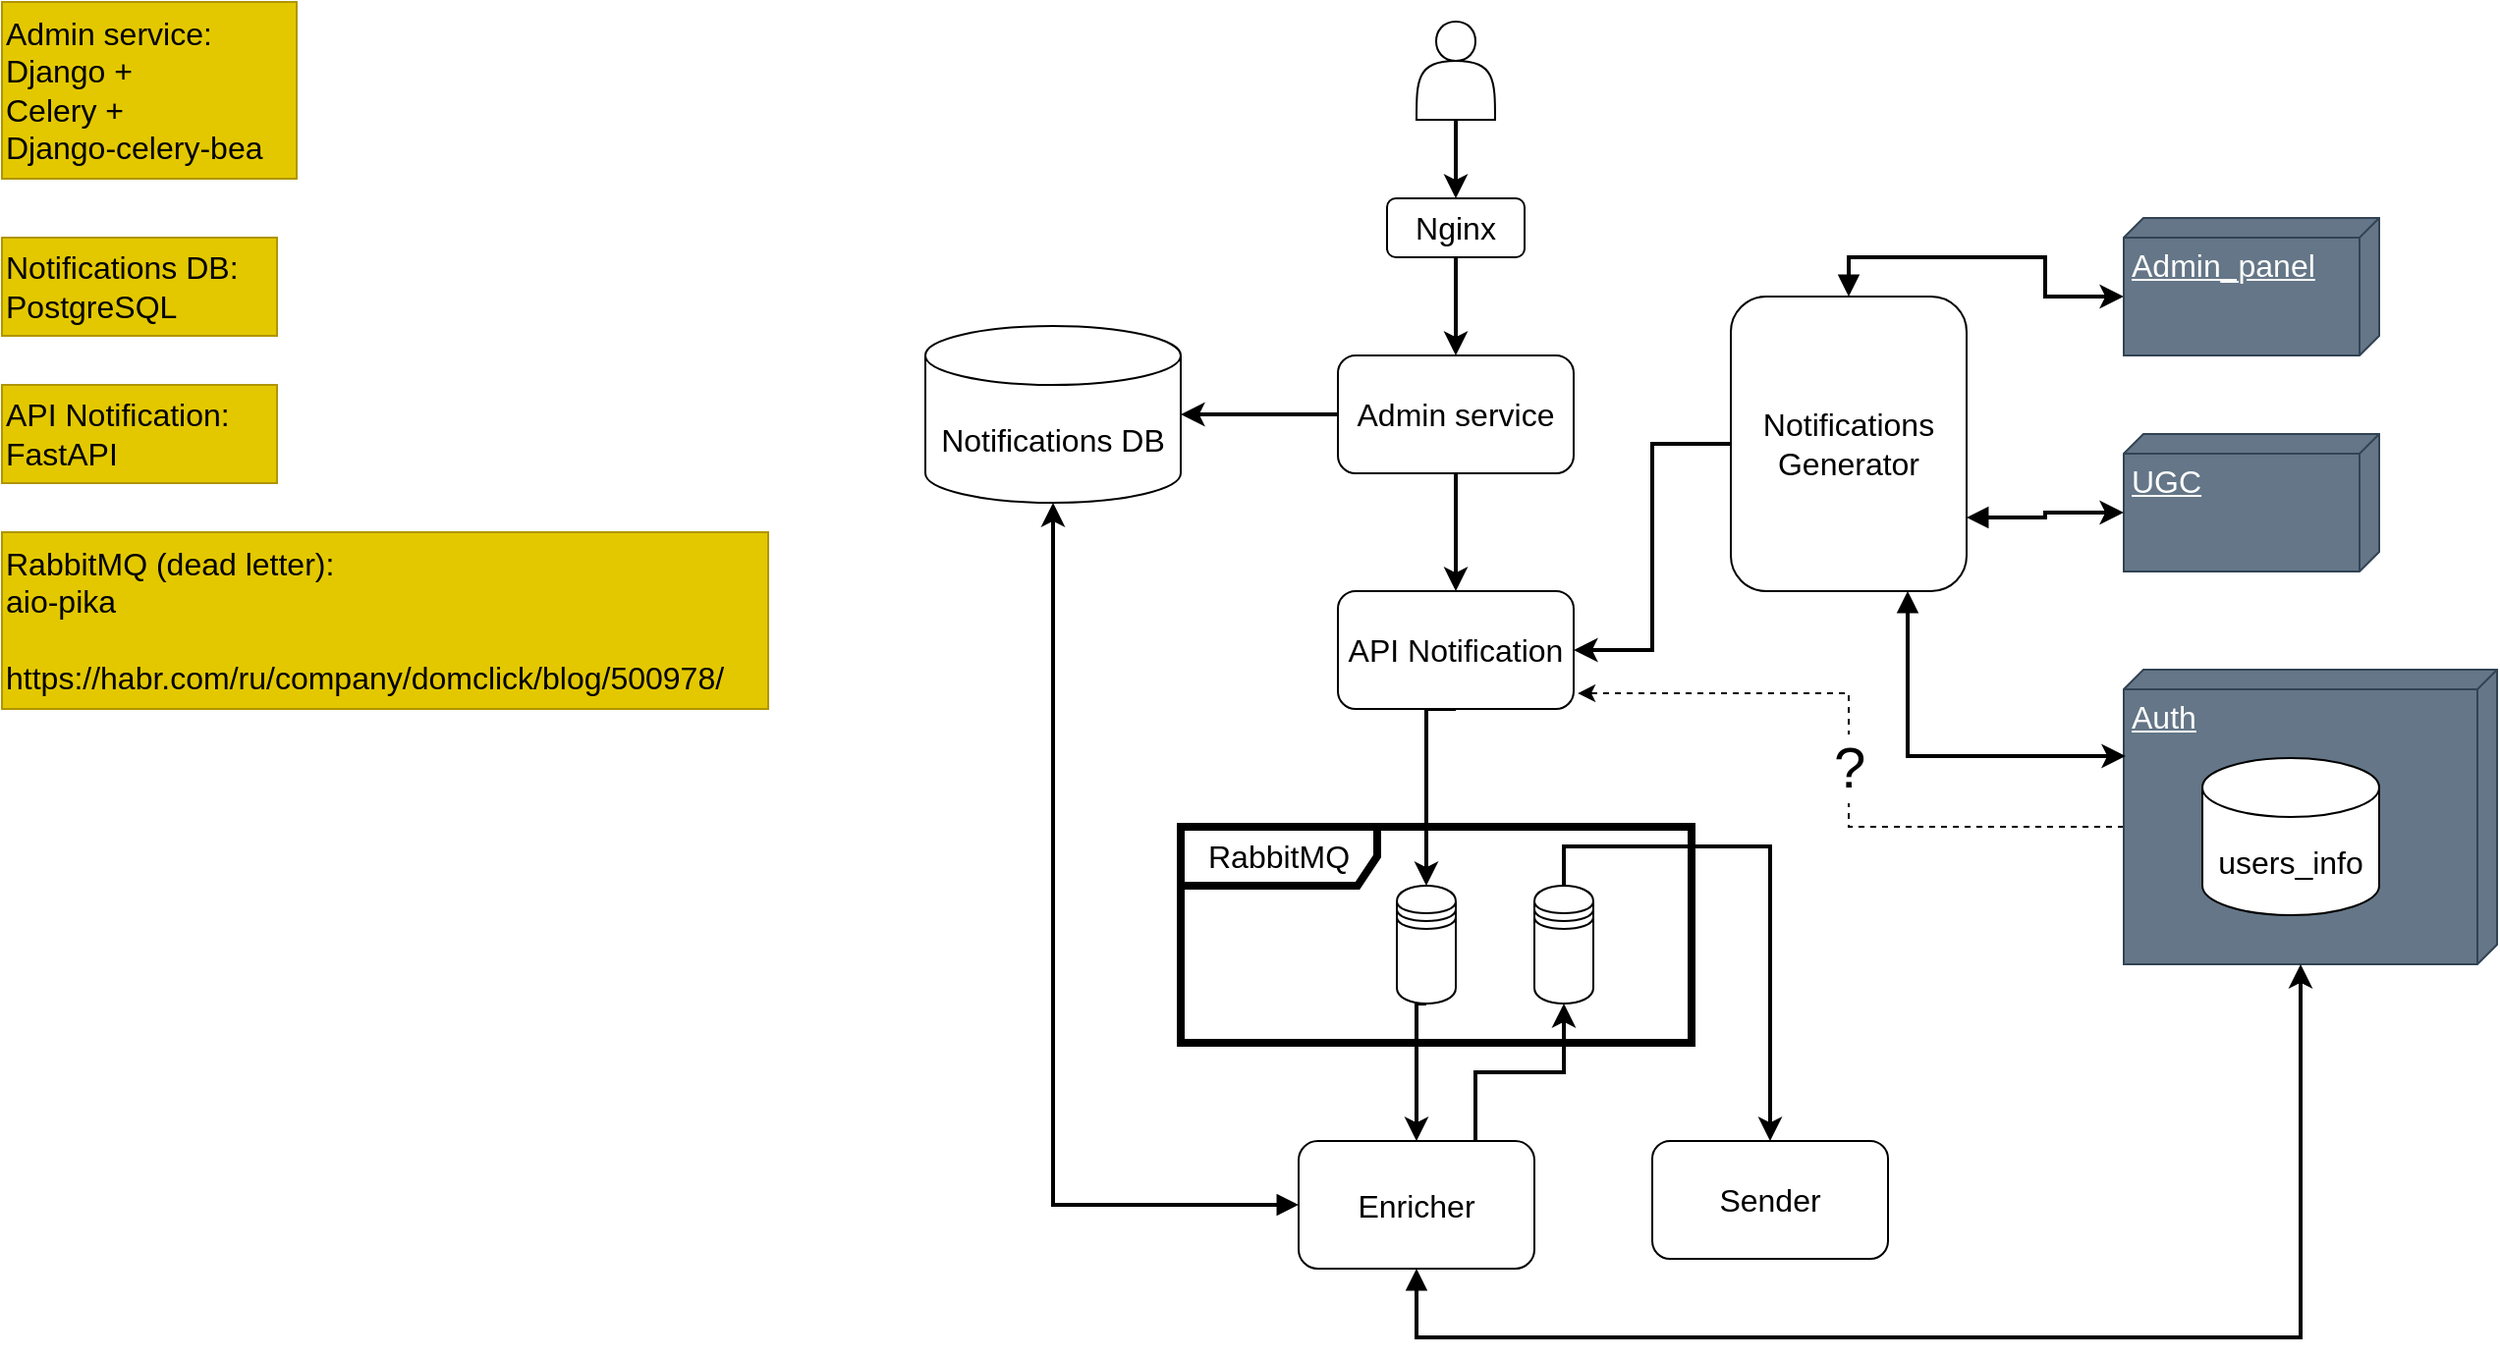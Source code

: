 <mxfile version="20.8.16" type="device"><diagram name="Page-1" id="5f0bae14-7c28-e335-631c-24af17079c00"><mxGraphModel dx="3088" dy="771" grid="1" gridSize="10" guides="1" tooltips="1" connect="1" arrows="1" fold="1" page="1" pageScale="1" pageWidth="1654" pageHeight="1169" background="none" math="0" shadow="0"><root><mxCell id="0"/><mxCell id="1" parent="0"/><mxCell id="YUOr0L4HsgBj-7agYL8m-105" style="edgeStyle=orthogonalEdgeStyle;rounded=0;orthogonalLoop=1;jettySize=auto;html=1;exitX=0;exitY=0;exitDx=80;exitDy=190;exitPerimeter=0;entryX=1.017;entryY=0.867;entryDx=0;entryDy=0;entryPerimeter=0;strokeWidth=1;fontSize=16;startArrow=none;startFill=0;dashed=1;" edge="1" parent="1" source="YUOr0L4HsgBj-7agYL8m-2" target="YUOr0L4HsgBj-7agYL8m-9"><mxGeometry relative="1" as="geometry"/></mxCell><mxCell id="YUOr0L4HsgBj-7agYL8m-106" value="?" style="edgeLabel;html=1;align=center;verticalAlign=middle;resizable=0;points=[];fontSize=29;" vertex="1" connectable="0" parent="YUOr0L4HsgBj-7agYL8m-105"><mxGeometry x="-0.358" relative="1" as="geometry"><mxPoint x="-29" y="-30" as="offset"/></mxGeometry></mxCell><mxCell id="YUOr0L4HsgBj-7agYL8m-2" value="Auth" style="verticalAlign=top;align=left;spacingTop=8;spacingLeft=2;spacingRight=12;shape=cube;size=10;direction=south;fontStyle=4;html=1;fontSize=16;fillColor=#647687;fontColor=#ffffff;strokeColor=#314354;" vertex="1" parent="1"><mxGeometry x="1000" y="360" width="190" height="150" as="geometry"/></mxCell><mxCell id="YUOr0L4HsgBj-7agYL8m-3" value="users_info" style="shape=cylinder3;whiteSpace=wrap;html=1;boundedLbl=1;backgroundOutline=1;size=15;fontSize=16;" vertex="1" parent="1"><mxGeometry x="1040" y="405" width="90" height="80" as="geometry"/></mxCell><mxCell id="YUOr0L4HsgBj-7agYL8m-4" value="UGC" style="verticalAlign=top;align=left;spacingTop=8;spacingLeft=2;spacingRight=12;shape=cube;size=10;direction=south;fontStyle=4;html=1;fontSize=16;fillColor=#647687;fontColor=#ffffff;strokeColor=#314354;" vertex="1" parent="1"><mxGeometry x="1000" y="240" width="130" height="70" as="geometry"/></mxCell><mxCell id="YUOr0L4HsgBj-7agYL8m-56" style="edgeStyle=orthogonalEdgeStyle;rounded=0;orthogonalLoop=1;jettySize=auto;html=1;exitX=0;exitY=0.5;exitDx=0;exitDy=0;entryX=1;entryY=0.5;entryDx=0;entryDy=0;entryPerimeter=0;fontSize=16;strokeWidth=2;" edge="1" parent="1" source="YUOr0L4HsgBj-7agYL8m-6" target="YUOr0L4HsgBj-7agYL8m-17"><mxGeometry relative="1" as="geometry"/></mxCell><mxCell id="YUOr0L4HsgBj-7agYL8m-96" style="edgeStyle=orthogonalEdgeStyle;rounded=0;orthogonalLoop=1;jettySize=auto;html=1;exitX=0.5;exitY=1;exitDx=0;exitDy=0;entryX=0.5;entryY=0;entryDx=0;entryDy=0;strokeWidth=2;fontSize=16;startArrow=none;startFill=0;" edge="1" parent="1" source="YUOr0L4HsgBj-7agYL8m-6" target="YUOr0L4HsgBj-7agYL8m-9"><mxGeometry relative="1" as="geometry"/></mxCell><mxCell id="YUOr0L4HsgBj-7agYL8m-6" value="Admin service" style="rounded=1;whiteSpace=wrap;html=1;fontSize=16;" vertex="1" parent="1"><mxGeometry x="600" y="200" width="120" height="60" as="geometry"/></mxCell><mxCell id="YUOr0L4HsgBj-7agYL8m-83" style="edgeStyle=orthogonalEdgeStyle;rounded=0;orthogonalLoop=1;jettySize=auto;html=1;exitX=0;exitY=0.5;exitDx=0;exitDy=0;entryX=1;entryY=0.5;entryDx=0;entryDy=0;strokeWidth=2;fontSize=16;" edge="1" parent="1" source="YUOr0L4HsgBj-7agYL8m-8" target="YUOr0L4HsgBj-7agYL8m-9"><mxGeometry relative="1" as="geometry"/></mxCell><mxCell id="YUOr0L4HsgBj-7agYL8m-88" style="edgeStyle=orthogonalEdgeStyle;rounded=0;orthogonalLoop=1;jettySize=auto;html=1;exitX=0.5;exitY=0;exitDx=0;exitDy=0;entryX=0;entryY=0;entryDx=40;entryDy=130;entryPerimeter=0;strokeWidth=2;fontSize=16;startArrow=block;startFill=1;" edge="1" parent="1" source="YUOr0L4HsgBj-7agYL8m-8" target="YUOr0L4HsgBj-7agYL8m-38"><mxGeometry relative="1" as="geometry"/></mxCell><mxCell id="YUOr0L4HsgBj-7agYL8m-89" style="edgeStyle=orthogonalEdgeStyle;rounded=0;orthogonalLoop=1;jettySize=auto;html=1;exitX=1;exitY=0.75;exitDx=0;exitDy=0;entryX=0;entryY=0;entryDx=40;entryDy=130;entryPerimeter=0;strokeWidth=2;fontSize=16;startArrow=block;startFill=1;" edge="1" parent="1" source="YUOr0L4HsgBj-7agYL8m-8" target="YUOr0L4HsgBj-7agYL8m-4"><mxGeometry relative="1" as="geometry"/></mxCell><mxCell id="YUOr0L4HsgBj-7agYL8m-90" style="edgeStyle=orthogonalEdgeStyle;rounded=0;orthogonalLoop=1;jettySize=auto;html=1;exitX=0.75;exitY=1;exitDx=0;exitDy=0;entryX=0.293;entryY=0.995;entryDx=0;entryDy=0;entryPerimeter=0;strokeWidth=2;fontSize=16;startArrow=block;startFill=1;" edge="1" parent="1" source="YUOr0L4HsgBj-7agYL8m-8" target="YUOr0L4HsgBj-7agYL8m-2"><mxGeometry relative="1" as="geometry"/></mxCell><mxCell id="YUOr0L4HsgBj-7agYL8m-8" value="Notifications Generator" style="rounded=1;whiteSpace=wrap;html=1;fontSize=16;" vertex="1" parent="1"><mxGeometry x="800" y="170" width="120" height="150" as="geometry"/></mxCell><mxCell id="YUOr0L4HsgBj-7agYL8m-85" style="edgeStyle=orthogonalEdgeStyle;rounded=0;orthogonalLoop=1;jettySize=auto;html=1;exitX=0.5;exitY=1;exitDx=0;exitDy=0;entryX=0.5;entryY=0;entryDx=0;entryDy=0;strokeWidth=2;fontSize=16;" edge="1" parent="1" source="YUOr0L4HsgBj-7agYL8m-9" target="YUOr0L4HsgBj-7agYL8m-24"><mxGeometry relative="1" as="geometry"><Array as="points"><mxPoint x="645" y="380"/></Array></mxGeometry></mxCell><mxCell id="YUOr0L4HsgBj-7agYL8m-9" value="API Notification" style="rounded=1;whiteSpace=wrap;html=1;fontSize=16;" vertex="1" parent="1"><mxGeometry x="600" y="320" width="120" height="60" as="geometry"/></mxCell><mxCell id="YUOr0L4HsgBj-7agYL8m-91" style="edgeStyle=orthogonalEdgeStyle;rounded=0;orthogonalLoop=1;jettySize=auto;html=1;exitX=0;exitY=0.5;exitDx=0;exitDy=0;entryX=0.5;entryY=1;entryDx=0;entryDy=0;entryPerimeter=0;strokeWidth=2;fontSize=16;startArrow=block;startFill=1;" edge="1" parent="1" source="YUOr0L4HsgBj-7agYL8m-12" target="YUOr0L4HsgBj-7agYL8m-17"><mxGeometry relative="1" as="geometry"/></mxCell><mxCell id="YUOr0L4HsgBj-7agYL8m-92" style="edgeStyle=orthogonalEdgeStyle;rounded=0;orthogonalLoop=1;jettySize=auto;html=1;exitX=0.5;exitY=1;exitDx=0;exitDy=0;entryX=0;entryY=0;entryDx=150;entryDy=100;entryPerimeter=0;strokeWidth=2;fontSize=16;startArrow=block;startFill=1;" edge="1" parent="1" source="YUOr0L4HsgBj-7agYL8m-12" target="YUOr0L4HsgBj-7agYL8m-2"><mxGeometry relative="1" as="geometry"><Array as="points"><mxPoint x="640" y="700"/><mxPoint x="1090" y="700"/></Array></mxGeometry></mxCell><mxCell id="YUOr0L4HsgBj-7agYL8m-94" style="edgeStyle=orthogonalEdgeStyle;rounded=0;orthogonalLoop=1;jettySize=auto;html=1;exitX=0.75;exitY=0;exitDx=0;exitDy=0;entryX=0.5;entryY=1;entryDx=0;entryDy=0;strokeWidth=2;fontSize=16;startArrow=none;startFill=0;" edge="1" parent="1" source="YUOr0L4HsgBj-7agYL8m-12" target="YUOr0L4HsgBj-7agYL8m-25"><mxGeometry relative="1" as="geometry"/></mxCell><mxCell id="YUOr0L4HsgBj-7agYL8m-12" value="Enricher" style="rounded=1;whiteSpace=wrap;html=1;fontSize=16;" vertex="1" parent="1"><mxGeometry x="580" y="600" width="120" height="65" as="geometry"/></mxCell><mxCell id="YUOr0L4HsgBj-7agYL8m-13" value="Sender" style="rounded=1;whiteSpace=wrap;html=1;fontSize=16;" vertex="1" parent="1"><mxGeometry x="760" y="600" width="120" height="60" as="geometry"/></mxCell><mxCell id="YUOr0L4HsgBj-7agYL8m-17" value="Notifications DB" style="shape=cylinder3;whiteSpace=wrap;html=1;boundedLbl=1;backgroundOutline=1;size=15;fontSize=16;" vertex="1" parent="1"><mxGeometry x="390" y="185" width="130" height="90" as="geometry"/></mxCell><mxCell id="YUOr0L4HsgBj-7agYL8m-23" value="RabbitMQ" style="shape=umlFrame;whiteSpace=wrap;html=1;fontSize=16;width=100;height=30;strokeWidth=4;" vertex="1" parent="1"><mxGeometry x="520" y="440" width="260" height="110" as="geometry"/></mxCell><mxCell id="YUOr0L4HsgBj-7agYL8m-93" style="edgeStyle=orthogonalEdgeStyle;rounded=0;orthogonalLoop=1;jettySize=auto;html=1;exitX=0.5;exitY=1;exitDx=0;exitDy=0;entryX=0.5;entryY=0;entryDx=0;entryDy=0;strokeWidth=2;fontSize=16;startArrow=none;startFill=0;" edge="1" parent="1" source="YUOr0L4HsgBj-7agYL8m-24" target="YUOr0L4HsgBj-7agYL8m-12"><mxGeometry relative="1" as="geometry"><Array as="points"><mxPoint x="640" y="530"/></Array></mxGeometry></mxCell><mxCell id="YUOr0L4HsgBj-7agYL8m-24" value="" style="shape=datastore;whiteSpace=wrap;html=1;fontSize=16;" vertex="1" parent="1"><mxGeometry x="630" y="470" width="30" height="60" as="geometry"/></mxCell><mxCell id="YUOr0L4HsgBj-7agYL8m-95" style="edgeStyle=orthogonalEdgeStyle;rounded=0;orthogonalLoop=1;jettySize=auto;html=1;exitX=0.5;exitY=0;exitDx=0;exitDy=0;entryX=0.5;entryY=0;entryDx=0;entryDy=0;strokeWidth=2;fontSize=16;startArrow=none;startFill=0;" edge="1" parent="1" source="YUOr0L4HsgBj-7agYL8m-25" target="YUOr0L4HsgBj-7agYL8m-13"><mxGeometry relative="1" as="geometry"/></mxCell><mxCell id="YUOr0L4HsgBj-7agYL8m-25" value="" style="shape=datastore;whiteSpace=wrap;html=1;fontSize=16;" vertex="1" parent="1"><mxGeometry x="700" y="470" width="30" height="60" as="geometry"/></mxCell><mxCell id="YUOr0L4HsgBj-7agYL8m-38" value="Admin_panel" style="verticalAlign=top;align=left;spacingTop=8;spacingLeft=2;spacingRight=12;shape=cube;size=10;direction=south;fontStyle=4;html=1;fontSize=16;fillColor=#647687;fontColor=#ffffff;strokeColor=#314354;" vertex="1" parent="1"><mxGeometry x="1000" y="130" width="130" height="70" as="geometry"/></mxCell><mxCell id="YUOr0L4HsgBj-7agYL8m-58" style="edgeStyle=orthogonalEdgeStyle;rounded=0;orthogonalLoop=1;jettySize=auto;html=1;exitX=0.5;exitY=1;exitDx=0;exitDy=0;strokeWidth=2;fontSize=16;" edge="1" parent="1" source="YUOr0L4HsgBj-7agYL8m-51" target="YUOr0L4HsgBj-7agYL8m-6"><mxGeometry relative="1" as="geometry"/></mxCell><mxCell id="YUOr0L4HsgBj-7agYL8m-51" value="Nginx" style="rounded=1;whiteSpace=wrap;html=1;fontSize=16;" vertex="1" parent="1"><mxGeometry x="625" y="120" width="70" height="30" as="geometry"/></mxCell><mxCell id="YUOr0L4HsgBj-7agYL8m-57" style="edgeStyle=orthogonalEdgeStyle;rounded=0;orthogonalLoop=1;jettySize=auto;html=1;exitX=0.5;exitY=1;exitDx=0;exitDy=0;entryX=0.5;entryY=0;entryDx=0;entryDy=0;strokeWidth=2;fontSize=16;" edge="1" parent="1" source="YUOr0L4HsgBj-7agYL8m-52" target="YUOr0L4HsgBj-7agYL8m-51"><mxGeometry relative="1" as="geometry"/></mxCell><mxCell id="YUOr0L4HsgBj-7agYL8m-52" value="" style="shape=actor;whiteSpace=wrap;html=1;fontSize=16;" vertex="1" parent="1"><mxGeometry x="640" y="30" width="40" height="50" as="geometry"/></mxCell><mxCell id="YUOr0L4HsgBj-7agYL8m-97" value="Admin service:&lt;br&gt;Django +&amp;nbsp;&lt;br&gt;Celery +&lt;br&gt;Django-celery-bea" style="text;html=1;align=left;verticalAlign=middle;resizable=0;points=[];autosize=1;strokeColor=#B09500;fillColor=#e3c800;fontSize=16;fontColor=#000000;" vertex="1" parent="1"><mxGeometry x="-80" y="20" width="150" height="90" as="geometry"/></mxCell><mxCell id="YUOr0L4HsgBj-7agYL8m-98" value="RabbitMQ (dead letter):&lt;br&gt;aio-pika&lt;br&gt;&lt;br&gt;https://habr.com/ru/company/domclick/blog/500978/" style="text;html=1;align=left;verticalAlign=middle;resizable=0;points=[];autosize=1;strokeColor=#B09500;fillColor=#e3c800;fontSize=16;fontColor=#000000;" vertex="1" parent="1"><mxGeometry x="-80" y="290" width="390" height="90" as="geometry"/></mxCell><mxCell id="YUOr0L4HsgBj-7agYL8m-99" value="API Notification:&lt;br&gt;FastAPI" style="text;html=1;align=left;verticalAlign=middle;resizable=0;points=[];autosize=1;strokeColor=#B09500;fillColor=#e3c800;fontSize=16;fontColor=#000000;" vertex="1" parent="1"><mxGeometry x="-80" y="215" width="140" height="50" as="geometry"/></mxCell><mxCell id="YUOr0L4HsgBj-7agYL8m-100" value="Notifications DB:&lt;br&gt;PostgreSQL" style="text;html=1;align=left;verticalAlign=middle;resizable=0;points=[];autosize=1;strokeColor=#B09500;fillColor=#e3c800;fontSize=16;fontColor=#000000;" vertex="1" parent="1"><mxGeometry x="-80" y="140" width="140" height="50" as="geometry"/></mxCell></root></mxGraphModel></diagram></mxfile>